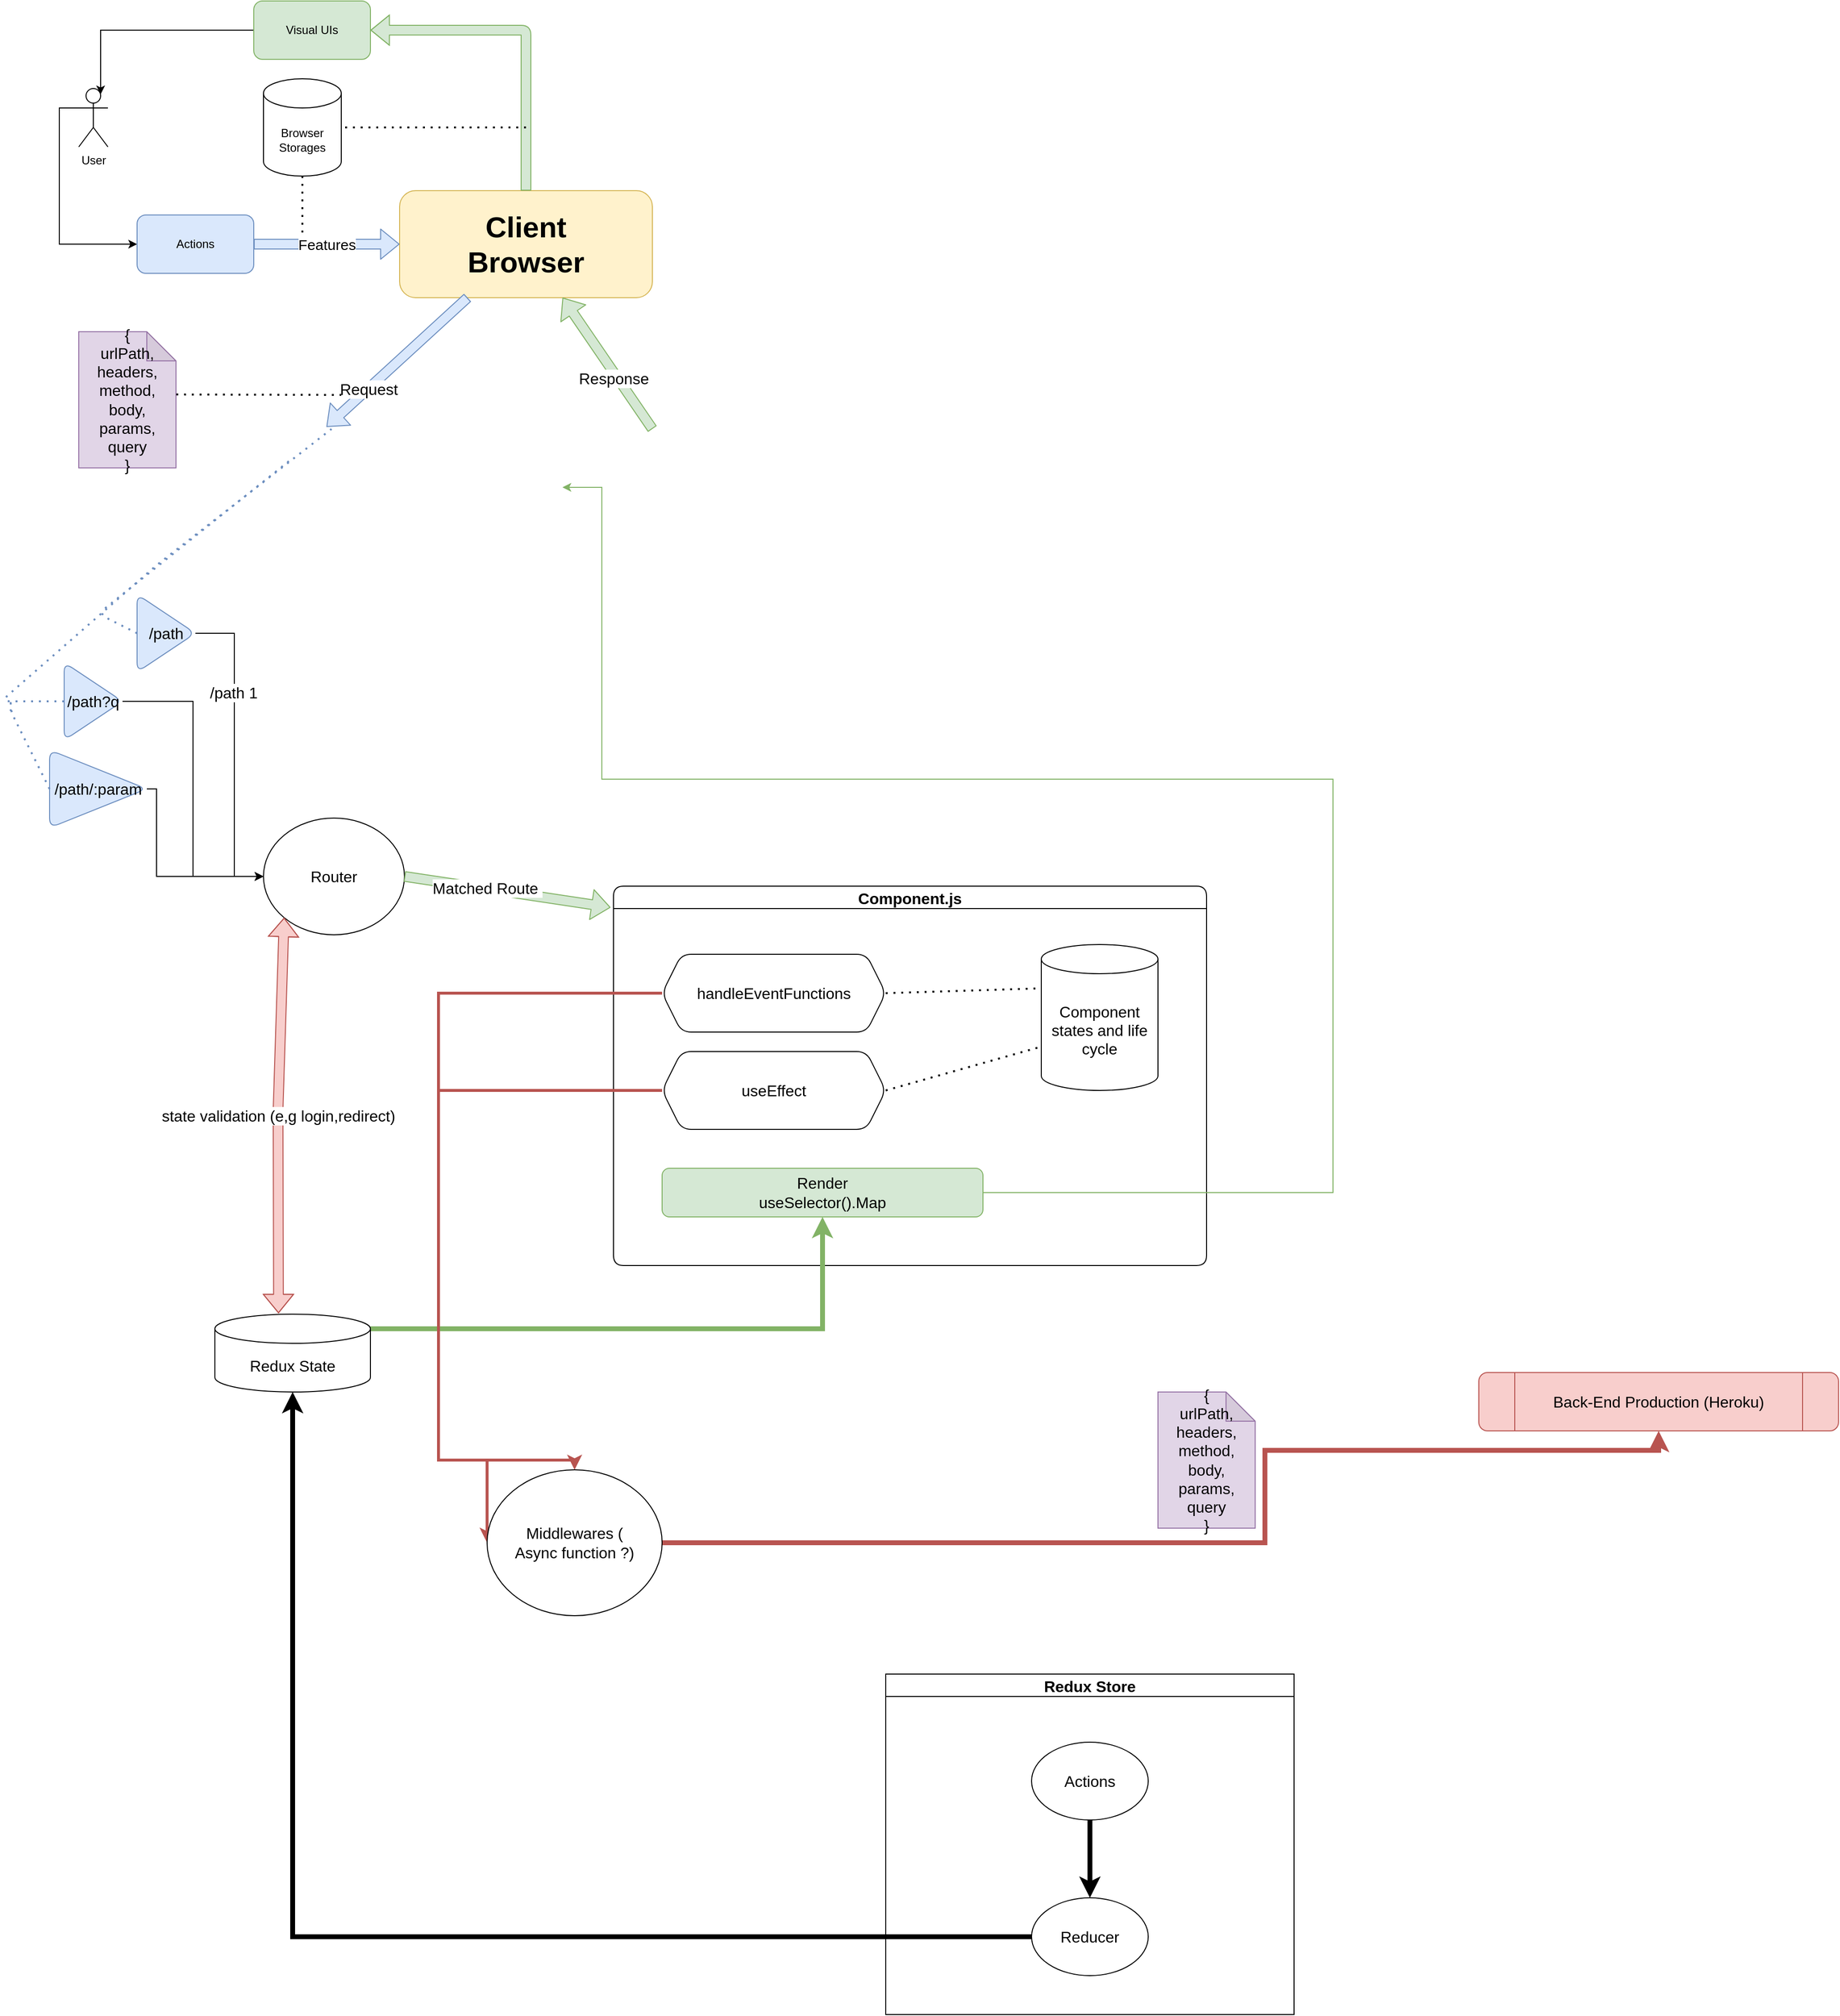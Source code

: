 <mxfile version="14.9.3" type="github">
  <diagram id="JXoLLKLvHg6pEKs84WBC" name="Page-1">
    <mxGraphModel dx="1902" dy="1085" grid="1" gridSize="10" guides="1" tooltips="1" connect="1" arrows="1" fold="1" page="1" pageScale="1" pageWidth="850" pageHeight="1100" math="0" shadow="0">
      <root>
        <mxCell id="0" />
        <mxCell id="1" parent="0" />
        <mxCell id="VBvuwkP320cd5Lrn6C0n-1" value="&lt;b&gt;&lt;font style=&quot;font-size: 30px&quot;&gt;Client &lt;br&gt;Browser&lt;/font&gt;&lt;/b&gt;" style="text;html=1;strokeColor=#d6b656;fillColor=#fff2cc;align=center;verticalAlign=middle;whiteSpace=wrap;rounded=1;glass=0;" vertex="1" parent="1">
          <mxGeometry x="430" y="305" width="260" height="110" as="geometry" />
        </mxCell>
        <mxCell id="VBvuwkP320cd5Lrn6C0n-15" style="edgeStyle=orthogonalEdgeStyle;rounded=0;orthogonalLoop=1;jettySize=auto;html=1;exitX=0;exitY=0.333;exitDx=0;exitDy=0;exitPerimeter=0;entryX=0;entryY=0.5;entryDx=0;entryDy=0;" edge="1" parent="1" source="VBvuwkP320cd5Lrn6C0n-2" target="VBvuwkP320cd5Lrn6C0n-11">
          <mxGeometry relative="1" as="geometry" />
        </mxCell>
        <mxCell id="VBvuwkP320cd5Lrn6C0n-2" value="User&lt;br&gt;" style="shape=umlActor;verticalLabelPosition=bottom;verticalAlign=top;html=1;outlineConnect=0;rounded=1;glass=0;" vertex="1" parent="1">
          <mxGeometry x="100" y="200" width="30" height="60" as="geometry" />
        </mxCell>
        <mxCell id="VBvuwkP320cd5Lrn6C0n-11" value="Actions" style="rounded=1;whiteSpace=wrap;html=1;glass=0;fillColor=#dae8fc;strokeColor=#6c8ebf;" vertex="1" parent="1">
          <mxGeometry x="160" y="330" width="120" height="60" as="geometry" />
        </mxCell>
        <mxCell id="VBvuwkP320cd5Lrn6C0n-13" style="edgeStyle=orthogonalEdgeStyle;rounded=0;orthogonalLoop=1;jettySize=auto;html=1;exitX=0;exitY=0.5;exitDx=0;exitDy=0;entryX=0.75;entryY=0.1;entryDx=0;entryDy=0;entryPerimeter=0;" edge="1" parent="1" source="VBvuwkP320cd5Lrn6C0n-12" target="VBvuwkP320cd5Lrn6C0n-2">
          <mxGeometry relative="1" as="geometry" />
        </mxCell>
        <mxCell id="VBvuwkP320cd5Lrn6C0n-12" value="Visual UIs" style="rounded=1;whiteSpace=wrap;html=1;glass=0;fillColor=#d5e8d4;strokeColor=#82b366;" vertex="1" parent="1">
          <mxGeometry x="280" y="110" width="120" height="60" as="geometry" />
        </mxCell>
        <mxCell id="VBvuwkP320cd5Lrn6C0n-17" value="Browser Storages" style="shape=cylinder3;whiteSpace=wrap;html=1;boundedLbl=1;backgroundOutline=1;size=15;rounded=1;glass=0;" vertex="1" parent="1">
          <mxGeometry x="290" y="190" width="80" height="100" as="geometry" />
        </mxCell>
        <mxCell id="VBvuwkP320cd5Lrn6C0n-18" value="" style="shape=flexArrow;endArrow=classic;html=1;entryX=1;entryY=0.5;entryDx=0;entryDy=0;exitX=0.5;exitY=0;exitDx=0;exitDy=0;fillColor=#d5e8d4;strokeColor=#82b366;" edge="1" parent="1" source="VBvuwkP320cd5Lrn6C0n-1" target="VBvuwkP320cd5Lrn6C0n-12">
          <mxGeometry width="50" height="50" relative="1" as="geometry">
            <mxPoint x="440" y="500" as="sourcePoint" />
            <mxPoint x="490" y="450" as="targetPoint" />
            <Array as="points">
              <mxPoint x="560" y="140" />
            </Array>
          </mxGeometry>
        </mxCell>
        <mxCell id="VBvuwkP320cd5Lrn6C0n-19" value="&lt;font style=&quot;font-size: 15px&quot;&gt;Features&lt;/font&gt;" style="shape=flexArrow;endArrow=classic;html=1;exitX=1;exitY=0.5;exitDx=0;exitDy=0;entryX=0;entryY=0.5;entryDx=0;entryDy=0;fillColor=#dae8fc;strokeColor=#6c8ebf;" edge="1" parent="1" source="VBvuwkP320cd5Lrn6C0n-11" target="VBvuwkP320cd5Lrn6C0n-1">
          <mxGeometry width="50" height="50" relative="1" as="geometry">
            <mxPoint x="440" y="500" as="sourcePoint" />
            <mxPoint x="490" y="450" as="targetPoint" />
          </mxGeometry>
        </mxCell>
        <mxCell id="VBvuwkP320cd5Lrn6C0n-21" value="" style="endArrow=none;dashed=1;html=1;dashPattern=1 3;strokeWidth=2;entryX=1;entryY=0.5;entryDx=0;entryDy=0;entryPerimeter=0;" edge="1" parent="1" target="VBvuwkP320cd5Lrn6C0n-17">
          <mxGeometry width="50" height="50" relative="1" as="geometry">
            <mxPoint x="560" y="240" as="sourcePoint" />
            <mxPoint x="490" y="450" as="targetPoint" />
          </mxGeometry>
        </mxCell>
        <mxCell id="VBvuwkP320cd5Lrn6C0n-23" value="" style="endArrow=none;dashed=1;html=1;dashPattern=1 3;strokeWidth=2;exitX=0.5;exitY=1;exitDx=0;exitDy=0;exitPerimeter=0;" edge="1" parent="1" source="VBvuwkP320cd5Lrn6C0n-17">
          <mxGeometry width="50" height="50" relative="1" as="geometry">
            <mxPoint x="440" y="500" as="sourcePoint" />
            <mxPoint x="330" y="350" as="targetPoint" />
          </mxGeometry>
        </mxCell>
        <mxCell id="VBvuwkP320cd5Lrn6C0n-25" value="" style="shape=flexArrow;endArrow=classic;html=1;fillColor=#dae8fc;strokeColor=#6c8ebf;entryX=0.094;entryY=-0.035;entryDx=0;entryDy=0;entryPerimeter=0;" edge="1" parent="1" source="VBvuwkP320cd5Lrn6C0n-1">
          <mxGeometry width="50" height="50" relative="1" as="geometry">
            <mxPoint x="511" y="420" as="sourcePoint" />
            <mxPoint x="354.78" y="547.9" as="targetPoint" />
          </mxGeometry>
        </mxCell>
        <mxCell id="VBvuwkP320cd5Lrn6C0n-27" value="Request" style="edgeLabel;html=1;align=center;verticalAlign=middle;resizable=0;points=[];fontSize=16;" vertex="1" connectable="0" parent="VBvuwkP320cd5Lrn6C0n-25">
          <mxGeometry x="0.406" relative="1" as="geometry">
            <mxPoint as="offset" />
          </mxGeometry>
        </mxCell>
        <mxCell id="VBvuwkP320cd5Lrn6C0n-26" value="" style="shape=flexArrow;endArrow=classic;html=1;fillColor=#d5e8d4;strokeColor=#82b366;exitX=1;exitY=0;exitDx=0;exitDy=0;" edge="1" parent="1" target="VBvuwkP320cd5Lrn6C0n-1">
          <mxGeometry width="50" height="50" relative="1" as="geometry">
            <mxPoint x="690" y="550" as="sourcePoint" />
            <mxPoint x="570" y="500" as="targetPoint" />
            <Array as="points" />
          </mxGeometry>
        </mxCell>
        <mxCell id="VBvuwkP320cd5Lrn6C0n-29" value="Response" style="edgeLabel;html=1;align=center;verticalAlign=middle;resizable=0;points=[];fontSize=16;" vertex="1" connectable="0" parent="VBvuwkP320cd5Lrn6C0n-26">
          <mxGeometry x="-0.199" y="4" relative="1" as="geometry">
            <mxPoint as="offset" />
          </mxGeometry>
        </mxCell>
        <mxCell id="VBvuwkP320cd5Lrn6C0n-33" value="Back-End Production (Heroku)" style="shape=process;whiteSpace=wrap;html=1;backgroundOutline=1;rounded=1;glass=0;fontSize=16;fillColor=#f8cecc;strokeColor=#b85450;" vertex="1" parent="1">
          <mxGeometry x="1540" y="1520" width="370" height="60" as="geometry" />
        </mxCell>
        <mxCell id="VBvuwkP320cd5Lrn6C0n-44" style="edgeStyle=orthogonalEdgeStyle;rounded=0;orthogonalLoop=1;jettySize=auto;html=1;exitX=1;exitY=0.5;exitDx=0;exitDy=0;entryX=0;entryY=0.5;entryDx=0;entryDy=0;fontSize=16;" edge="1" parent="1" source="VBvuwkP320cd5Lrn6C0n-36" target="VBvuwkP320cd5Lrn6C0n-43">
          <mxGeometry relative="1" as="geometry">
            <Array as="points">
              <mxPoint x="260" y="760" />
              <mxPoint x="260" y="1010" />
            </Array>
          </mxGeometry>
        </mxCell>
        <mxCell id="VBvuwkP320cd5Lrn6C0n-50" value="/path 1" style="edgeLabel;html=1;align=center;verticalAlign=middle;resizable=0;points=[];fontSize=16;" vertex="1" connectable="0" parent="VBvuwkP320cd5Lrn6C0n-44">
          <mxGeometry x="-0.37" y="-1" relative="1" as="geometry">
            <mxPoint as="offset" />
          </mxGeometry>
        </mxCell>
        <mxCell id="VBvuwkP320cd5Lrn6C0n-36" value="/path" style="triangle;whiteSpace=wrap;html=1;rounded=1;glass=0;fontSize=16;fillColor=#dae8fc;strokeColor=#6c8ebf;" vertex="1" parent="1">
          <mxGeometry x="160" y="720" width="60" height="80" as="geometry" />
        </mxCell>
        <mxCell id="VBvuwkP320cd5Lrn6C0n-40" value="" style="endArrow=none;dashed=1;html=1;dashPattern=1 3;strokeWidth=2;fontSize=16;entryX=0;entryY=0.5;entryDx=0;entryDy=0;exitX=0;exitY=0.5;exitDx=0;exitDy=0;fillColor=#dae8fc;strokeColor=#6c8ebf;" edge="1" parent="1" source="VBvuwkP320cd5Lrn6C0n-36">
          <mxGeometry width="50" height="50" relative="1" as="geometry">
            <mxPoint x="600" y="830" as="sourcePoint" />
            <mxPoint x="320" y="580" as="targetPoint" />
            <Array as="points">
              <mxPoint x="120" y="740" />
            </Array>
          </mxGeometry>
        </mxCell>
        <mxCell id="VBvuwkP320cd5Lrn6C0n-41" value="" style="endArrow=none;dashed=1;html=1;dashPattern=1 3;strokeWidth=2;fontSize=16;exitX=0;exitY=0.5;exitDx=0;exitDy=0;fillColor=#dae8fc;strokeColor=#6c8ebf;" edge="1" parent="1" source="VBvuwkP320cd5Lrn6C0n-122">
          <mxGeometry width="50" height="50" relative="1" as="geometry">
            <mxPoint x="70" y="890" as="sourcePoint" />
            <mxPoint x="360" y="550" as="targetPoint" />
            <Array as="points">
              <mxPoint x="20" y="830" />
              <mxPoint x="180" y="690" />
            </Array>
          </mxGeometry>
        </mxCell>
        <mxCell id="VBvuwkP320cd5Lrn6C0n-43" value="Router" style="ellipse;whiteSpace=wrap;html=1;rounded=1;glass=0;fontSize=16;" vertex="1" parent="1">
          <mxGeometry x="290" y="950" width="145" height="120" as="geometry" />
        </mxCell>
        <mxCell id="VBvuwkP320cd5Lrn6C0n-68" value="Component.js" style="swimlane;rounded=1;glass=0;fontSize=16;" vertex="1" parent="1">
          <mxGeometry x="650" y="1020" width="610" height="390" as="geometry" />
        </mxCell>
        <mxCell id="VBvuwkP320cd5Lrn6C0n-70" value="Render&lt;br&gt;useSelector().Map" style="rounded=1;whiteSpace=wrap;html=1;glass=0;fontSize=16;fillColor=#d5e8d4;strokeColor=#82b366;" vertex="1" parent="VBvuwkP320cd5Lrn6C0n-68">
          <mxGeometry x="50" y="290" width="330" height="50" as="geometry" />
        </mxCell>
        <mxCell id="VBvuwkP320cd5Lrn6C0n-95" value="handleEventFunctions" style="shape=hexagon;perimeter=hexagonPerimeter2;whiteSpace=wrap;html=1;fixedSize=1;rounded=1;glass=0;fontSize=16;" vertex="1" parent="VBvuwkP320cd5Lrn6C0n-68">
          <mxGeometry x="50" y="70" width="230" height="80" as="geometry" />
        </mxCell>
        <mxCell id="VBvuwkP320cd5Lrn6C0n-105" value="useEffect" style="shape=hexagon;perimeter=hexagonPerimeter2;whiteSpace=wrap;html=1;fixedSize=1;rounded=1;glass=0;fontSize=16;" vertex="1" parent="VBvuwkP320cd5Lrn6C0n-68">
          <mxGeometry x="50" y="170" width="230" height="80" as="geometry" />
        </mxCell>
        <mxCell id="VBvuwkP320cd5Lrn6C0n-107" value="Component states and life cycle" style="shape=cylinder3;whiteSpace=wrap;html=1;boundedLbl=1;backgroundOutline=1;size=15;rounded=1;glass=0;fontSize=16;" vertex="1" parent="VBvuwkP320cd5Lrn6C0n-68">
          <mxGeometry x="440" y="60" width="120" height="150" as="geometry" />
        </mxCell>
        <mxCell id="VBvuwkP320cd5Lrn6C0n-108" value="" style="endArrow=none;dashed=1;html=1;dashPattern=1 3;strokeWidth=2;fontSize=16;entryX=0;entryY=0;entryDx=0;entryDy=45;entryPerimeter=0;exitX=1;exitY=0.5;exitDx=0;exitDy=0;" edge="1" parent="VBvuwkP320cd5Lrn6C0n-68" source="VBvuwkP320cd5Lrn6C0n-95" target="VBvuwkP320cd5Lrn6C0n-107">
          <mxGeometry width="50" height="50" relative="1" as="geometry">
            <mxPoint x="90" as="sourcePoint" />
            <mxPoint x="140" y="-50" as="targetPoint" />
          </mxGeometry>
        </mxCell>
        <mxCell id="VBvuwkP320cd5Lrn6C0n-109" value="" style="endArrow=none;dashed=1;html=1;dashPattern=1 3;strokeWidth=2;fontSize=16;entryX=0;entryY=0;entryDx=0;entryDy=105;entryPerimeter=0;exitX=1;exitY=0.5;exitDx=0;exitDy=0;" edge="1" parent="VBvuwkP320cd5Lrn6C0n-68" source="VBvuwkP320cd5Lrn6C0n-105" target="VBvuwkP320cd5Lrn6C0n-107">
          <mxGeometry width="50" height="50" relative="1" as="geometry">
            <mxPoint x="90" as="sourcePoint" />
            <mxPoint x="140" y="-50" as="targetPoint" />
          </mxGeometry>
        </mxCell>
        <mxCell id="VBvuwkP320cd5Lrn6C0n-71" style="edgeStyle=orthogonalEdgeStyle;rounded=0;orthogonalLoop=1;jettySize=auto;html=1;exitX=1;exitY=0.5;exitDx=0;exitDy=0;entryX=0.75;entryY=1;entryDx=0;entryDy=0;fontSize=16;fillColor=#d5e8d4;strokeColor=#82b366;" edge="1" parent="1" source="VBvuwkP320cd5Lrn6C0n-70">
          <mxGeometry relative="1" as="geometry">
            <mxPoint x="597.5" y="610" as="targetPoint" />
            <Array as="points">
              <mxPoint x="1390" y="1335" />
              <mxPoint x="1390" y="910" />
              <mxPoint x="638" y="910" />
            </Array>
          </mxGeometry>
        </mxCell>
        <mxCell id="VBvuwkP320cd5Lrn6C0n-72" value="Redux Store" style="swimlane;rounded=1;glass=0;fontSize=16;arcSize=0;" vertex="1" parent="1">
          <mxGeometry x="930" y="1830" width="420" height="350" as="geometry" />
        </mxCell>
        <mxCell id="VBvuwkP320cd5Lrn6C0n-74" value="Reducer" style="ellipse;whiteSpace=wrap;html=1;rounded=1;glass=0;fontSize=16;" vertex="1" parent="VBvuwkP320cd5Lrn6C0n-72">
          <mxGeometry x="150" y="230" width="120" height="80" as="geometry" />
        </mxCell>
        <mxCell id="VBvuwkP320cd5Lrn6C0n-118" style="edgeStyle=orthogonalEdgeStyle;rounded=0;orthogonalLoop=1;jettySize=auto;html=1;exitX=0.5;exitY=1;exitDx=0;exitDy=0;fontSize=16;strokeWidth=5;" edge="1" parent="VBvuwkP320cd5Lrn6C0n-72" source="VBvuwkP320cd5Lrn6C0n-114" target="VBvuwkP320cd5Lrn6C0n-74">
          <mxGeometry relative="1" as="geometry" />
        </mxCell>
        <mxCell id="VBvuwkP320cd5Lrn6C0n-114" value="Actions" style="ellipse;whiteSpace=wrap;html=1;rounded=1;glass=0;fontSize=16;" vertex="1" parent="VBvuwkP320cd5Lrn6C0n-72">
          <mxGeometry x="150" y="70" width="120" height="80" as="geometry" />
        </mxCell>
        <mxCell id="VBvuwkP320cd5Lrn6C0n-113" style="edgeStyle=orthogonalEdgeStyle;rounded=0;orthogonalLoop=1;jettySize=auto;html=1;exitX=1;exitY=0;exitDx=0;exitDy=15;exitPerimeter=0;fontSize=16;strokeWidth=5;fillColor=#d5e8d4;strokeColor=#82b366;" edge="1" parent="1" source="VBvuwkP320cd5Lrn6C0n-97" target="VBvuwkP320cd5Lrn6C0n-70">
          <mxGeometry relative="1" as="geometry" />
        </mxCell>
        <mxCell id="VBvuwkP320cd5Lrn6C0n-97" value="Redux State" style="shape=cylinder3;whiteSpace=wrap;html=1;boundedLbl=1;backgroundOutline=1;size=15;rounded=1;glass=0;fontSize=16;" vertex="1" parent="1">
          <mxGeometry x="240" y="1460" width="160" height="80" as="geometry" />
        </mxCell>
        <mxCell id="VBvuwkP320cd5Lrn6C0n-101" value="state validation (e,g login,redirect)" style="shape=flexArrow;endArrow=classic;startArrow=classic;html=1;fontSize=16;exitX=0.409;exitY=-0.011;exitDx=0;exitDy=0;exitPerimeter=0;entryX=0;entryY=1;entryDx=0;entryDy=0;fillColor=#f8cecc;strokeColor=#b85450;" edge="1" parent="1" source="VBvuwkP320cd5Lrn6C0n-97" target="VBvuwkP320cd5Lrn6C0n-43">
          <mxGeometry width="100" height="100" relative="1" as="geometry">
            <mxPoint x="710" y="1430" as="sourcePoint" />
            <mxPoint x="810" y="1330" as="targetPoint" />
            <Array as="points">
              <mxPoint x="305" y="1250" />
            </Array>
          </mxGeometry>
        </mxCell>
        <mxCell id="VBvuwkP320cd5Lrn6C0n-103" value="" style="shape=flexArrow;endArrow=classic;html=1;fontSize=16;exitX=1;exitY=0.5;exitDx=0;exitDy=0;entryX=-0.005;entryY=0.056;entryDx=0;entryDy=0;entryPerimeter=0;fillColor=#d5e8d4;strokeColor=#82b366;" edge="1" parent="1" source="VBvuwkP320cd5Lrn6C0n-43" target="VBvuwkP320cd5Lrn6C0n-68">
          <mxGeometry width="50" height="50" relative="1" as="geometry">
            <mxPoint x="740" y="1220" as="sourcePoint" />
            <mxPoint x="790" y="1170" as="targetPoint" />
          </mxGeometry>
        </mxCell>
        <mxCell id="VBvuwkP320cd5Lrn6C0n-104" value="Matched Route&amp;nbsp;" style="edgeLabel;html=1;align=center;verticalAlign=middle;resizable=0;points=[];fontSize=16;" vertex="1" connectable="0" parent="VBvuwkP320cd5Lrn6C0n-103">
          <mxGeometry x="-0.198" y="1" relative="1" as="geometry">
            <mxPoint as="offset" />
          </mxGeometry>
        </mxCell>
        <mxCell id="VBvuwkP320cd5Lrn6C0n-111" style="edgeStyle=orthogonalEdgeStyle;rounded=0;orthogonalLoop=1;jettySize=auto;html=1;exitX=0;exitY=0.5;exitDx=0;exitDy=0;entryX=0;entryY=0.5;entryDx=0;entryDy=0;fontSize=16;fillColor=#f8cecc;strokeColor=#b85450;strokeWidth=3;" edge="1" parent="1" source="VBvuwkP320cd5Lrn6C0n-95" target="VBvuwkP320cd5Lrn6C0n-73">
          <mxGeometry relative="1" as="geometry">
            <Array as="points">
              <mxPoint x="470" y="1130" />
              <mxPoint x="470" y="1610" />
            </Array>
          </mxGeometry>
        </mxCell>
        <mxCell id="VBvuwkP320cd5Lrn6C0n-112" style="edgeStyle=orthogonalEdgeStyle;rounded=0;orthogonalLoop=1;jettySize=auto;html=1;exitX=0;exitY=0.5;exitDx=0;exitDy=0;fontSize=16;fillColor=#f8cecc;strokeColor=#b85450;strokeWidth=3;" edge="1" parent="1" source="VBvuwkP320cd5Lrn6C0n-105" target="VBvuwkP320cd5Lrn6C0n-73">
          <mxGeometry relative="1" as="geometry">
            <Array as="points">
              <mxPoint x="470" y="1230" />
              <mxPoint x="470" y="1610" />
            </Array>
          </mxGeometry>
        </mxCell>
        <mxCell id="VBvuwkP320cd5Lrn6C0n-115" style="edgeStyle=orthogonalEdgeStyle;rounded=0;orthogonalLoop=1;jettySize=auto;html=1;exitX=1;exitY=0.5;exitDx=0;exitDy=0;fontSize=16;strokeWidth=5;entryX=0.5;entryY=1;entryDx=0;entryDy=0;fillColor=#f8cecc;strokeColor=#b85450;" edge="1" parent="1" source="VBvuwkP320cd5Lrn6C0n-73" target="VBvuwkP320cd5Lrn6C0n-33">
          <mxGeometry relative="1" as="geometry">
            <mxPoint x="2140" y="1020" as="targetPoint" />
            <Array as="points">
              <mxPoint x="1320" y="1695" />
              <mxPoint x="1320" y="1600" />
              <mxPoint x="1725" y="1600" />
            </Array>
          </mxGeometry>
        </mxCell>
        <mxCell id="VBvuwkP320cd5Lrn6C0n-73" value="Middlewares (&lt;br&gt;Async function ?)" style="ellipse;whiteSpace=wrap;html=1;rounded=1;glass=0;fontSize=16;" vertex="1" parent="1">
          <mxGeometry x="520" y="1620" width="180" height="150" as="geometry" />
        </mxCell>
        <mxCell id="VBvuwkP320cd5Lrn6C0n-117" style="edgeStyle=orthogonalEdgeStyle;rounded=0;orthogonalLoop=1;jettySize=auto;html=1;exitX=0;exitY=0.5;exitDx=0;exitDy=0;fontSize=16;strokeWidth=5;" edge="1" parent="1" source="VBvuwkP320cd5Lrn6C0n-74" target="VBvuwkP320cd5Lrn6C0n-97">
          <mxGeometry relative="1" as="geometry" />
        </mxCell>
        <mxCell id="VBvuwkP320cd5Lrn6C0n-119" value="{&lt;br&gt;urlPath,&lt;br&gt;headers,&lt;br&gt;method,&lt;br&gt;body,&lt;br&gt;params,&lt;br&gt;query&lt;br&gt;}" style="shape=note;whiteSpace=wrap;html=1;backgroundOutline=1;darkOpacity=0.05;rounded=1;glass=0;fontSize=16;fillColor=#e1d5e7;strokeColor=#9673a6;" vertex="1" parent="1">
          <mxGeometry x="100" y="450" width="100" height="140" as="geometry" />
        </mxCell>
        <mxCell id="VBvuwkP320cd5Lrn6C0n-121" value="" style="endArrow=none;dashed=1;html=1;dashPattern=1 3;strokeWidth=2;fontSize=16;exitX=1.003;exitY=0.461;exitDx=0;exitDy=0;exitPerimeter=0;" edge="1" parent="1" source="VBvuwkP320cd5Lrn6C0n-119">
          <mxGeometry width="50" height="50" relative="1" as="geometry">
            <mxPoint x="940" y="740" as="sourcePoint" />
            <mxPoint x="370" y="515" as="targetPoint" />
          </mxGeometry>
        </mxCell>
        <mxCell id="VBvuwkP320cd5Lrn6C0n-126" style="edgeStyle=orthogonalEdgeStyle;rounded=0;orthogonalLoop=1;jettySize=auto;html=1;exitX=1;exitY=0.5;exitDx=0;exitDy=0;fontSize=16;strokeWidth=1;entryX=0;entryY=0.5;entryDx=0;entryDy=0;" edge="1" parent="1" source="VBvuwkP320cd5Lrn6C0n-122" target="VBvuwkP320cd5Lrn6C0n-43">
          <mxGeometry relative="1" as="geometry">
            <mxPoint x="260" y="1010" as="targetPoint" />
          </mxGeometry>
        </mxCell>
        <mxCell id="VBvuwkP320cd5Lrn6C0n-122" value="/path?q" style="triangle;whiteSpace=wrap;html=1;rounded=1;glass=0;fontSize=16;fillColor=#dae8fc;strokeColor=#6c8ebf;" vertex="1" parent="1">
          <mxGeometry x="85" y="790" width="60" height="80" as="geometry" />
        </mxCell>
        <mxCell id="VBvuwkP320cd5Lrn6C0n-127" style="edgeStyle=orthogonalEdgeStyle;rounded=0;orthogonalLoop=1;jettySize=auto;html=1;exitX=1;exitY=0.5;exitDx=0;exitDy=0;fontSize=16;strokeWidth=1;" edge="1" parent="1" source="VBvuwkP320cd5Lrn6C0n-123" target="VBvuwkP320cd5Lrn6C0n-43">
          <mxGeometry relative="1" as="geometry">
            <Array as="points">
              <mxPoint x="180" y="1010" />
            </Array>
          </mxGeometry>
        </mxCell>
        <mxCell id="VBvuwkP320cd5Lrn6C0n-123" value="/path/:param" style="triangle;whiteSpace=wrap;html=1;rounded=1;glass=0;fontSize=16;fillColor=#dae8fc;strokeColor=#6c8ebf;" vertex="1" parent="1">
          <mxGeometry x="70" y="880" width="100" height="80" as="geometry" />
        </mxCell>
        <mxCell id="VBvuwkP320cd5Lrn6C0n-125" value="" style="endArrow=none;dashed=1;html=1;dashPattern=1 3;strokeWidth=2;fontSize=16;exitX=0;exitY=0.5;exitDx=0;exitDy=0;fillColor=#dae8fc;strokeColor=#6c8ebf;" edge="1" parent="1" source="VBvuwkP320cd5Lrn6C0n-123">
          <mxGeometry width="50" height="50" relative="1" as="geometry">
            <mxPoint x="95" y="840" as="sourcePoint" />
            <mxPoint x="30" y="840" as="targetPoint" />
            <Array as="points">
              <mxPoint x="30" y="840" />
              <mxPoint x="30" y="830" />
            </Array>
          </mxGeometry>
        </mxCell>
        <mxCell id="VBvuwkP320cd5Lrn6C0n-129" value="{&lt;br&gt;urlPath,&lt;br&gt;headers,&lt;br&gt;method,&lt;br&gt;body,&lt;br&gt;params,&lt;br&gt;query&lt;br&gt;}" style="shape=note;whiteSpace=wrap;html=1;backgroundOutline=1;darkOpacity=0.05;rounded=1;glass=0;fontSize=16;fillColor=#e1d5e7;strokeColor=#9673a6;" vertex="1" parent="1">
          <mxGeometry x="1210" y="1540" width="100" height="140" as="geometry" />
        </mxCell>
      </root>
    </mxGraphModel>
  </diagram>
</mxfile>
